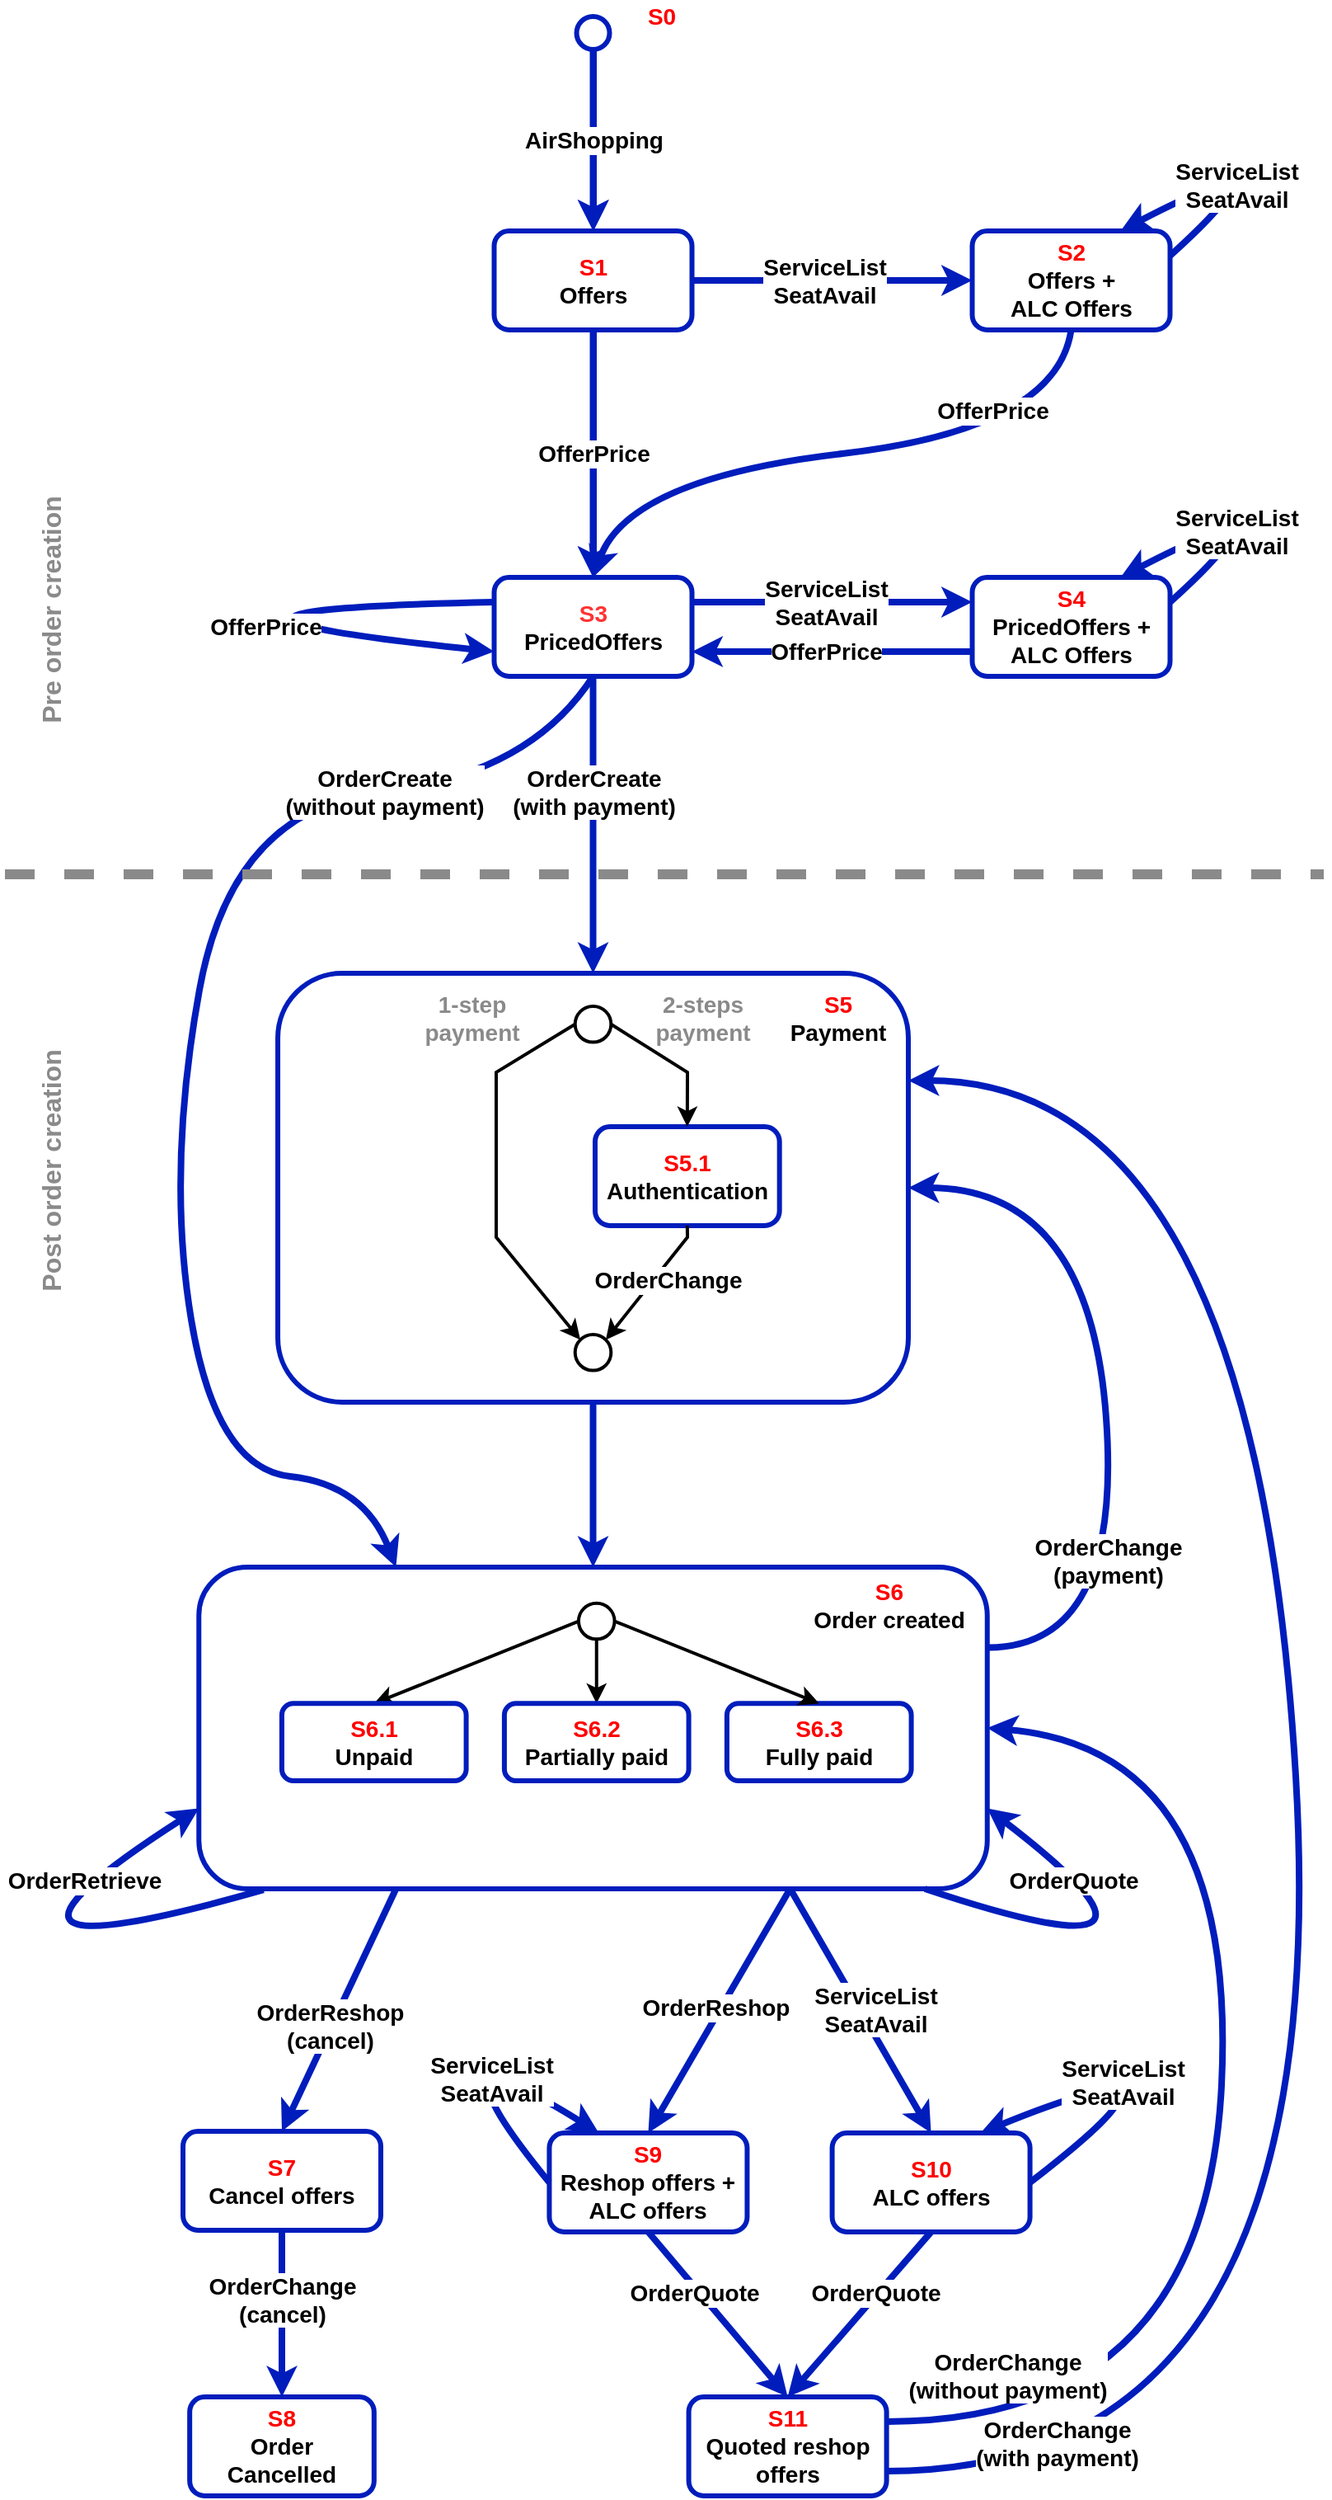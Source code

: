 <mxfile version="15.4.0" type="device"><diagram id="KD7VaXHHxkPmZs7YiSUL" name="Page-1"><mxGraphModel dx="2213" dy="1933" grid="1" gridSize="10" guides="1" tooltips="1" connect="1" arrows="1" fold="1" page="0" pageScale="1" pageWidth="850" pageHeight="1100" math="0" shadow="0"><root><mxCell id="0"/><mxCell id="1" parent="0"/><mxCell id="wOv2fU1tBf8WUNWkQAVV-1" value="" style="rounded=1;whiteSpace=wrap;html=1;strokeColor=#001DBC;strokeWidth=3;fillColor=default;fontStyle=1;fontSize=14;" parent="1" vertex="1"><mxGeometry x="127.52" y="500" width="382.48" height="260" as="geometry"/></mxCell><mxCell id="wOv2fU1tBf8WUNWkQAVV-2" value="OrderCreate&lt;br style=&quot;font-size: 14px&quot;&gt;(with payment)" style="endArrow=classic;html=1;exitX=0.5;exitY=1;exitDx=0;exitDy=0;strokeColor=#001DBC;strokeWidth=4;fillColor=#0050ef;entryX=0.5;entryY=0;entryDx=0;entryDy=0;fontStyle=1;fontSize=14;" parent="1" source="wOv2fU1tBf8WUNWkQAVV-43" target="wOv2fU1tBf8WUNWkQAVV-1" edge="1"><mxGeometry x="-0.222" width="50" height="50" relative="1" as="geometry"><mxPoint x="320.879" y="330" as="sourcePoint"/><mxPoint x="323.08" y="435" as="targetPoint"/><mxPoint as="offset"/></mxGeometry></mxCell><mxCell id="wOv2fU1tBf8WUNWkQAVV-3" value="OrderChange&lt;br style=&quot;font-size: 14px&quot;&gt;(with payment)" style="endArrow=classic;html=1;curved=1;strokeWidth=4;fillColor=#0050ef;strokeColor=#001DBC;entryX=1;entryY=0.25;entryDx=0;entryDy=0;exitX=1;exitY=0.75;exitDx=0;exitDy=0;fontStyle=1;fontSize=14;" parent="1" source="wOv2fU1tBf8WUNWkQAVV-9" target="wOv2fU1tBf8WUNWkQAVV-1" edge="1"><mxGeometry x="-0.846" y="17" width="50" height="50" relative="1" as="geometry"><mxPoint x="920" y="1350" as="sourcePoint"/><mxPoint x="365.923" y="1270.5" as="targetPoint"/><Array as="points"><mxPoint x="770" y="1408"/><mxPoint x="720" y="565"/></Array><mxPoint x="1" as="offset"/></mxGeometry></mxCell><mxCell id="wOv2fU1tBf8WUNWkQAVV-4" value="&lt;font color=&quot;#ff0000&quot; style=&quot;font-size: 14px&quot;&gt;&lt;span style=&quot;font-size: 14px&quot;&gt;S9&lt;/span&gt;&lt;/font&gt;&lt;br style=&quot;font-size: 14px&quot;&gt;Reshop offers + ALC offers" style="rounded=1;whiteSpace=wrap;html=1;strokeWidth=3;strokeColor=#001DBC;fillColor=default;fontStyle=1;fontSize=14;" parent="1" vertex="1"><mxGeometry x="292.22" y="1203.0" width="120" height="60" as="geometry"/></mxCell><mxCell id="wOv2fU1tBf8WUNWkQAVV-5" value="&lt;font color=&quot;#ff0000&quot; style=&quot;font-size: 14px&quot;&gt;&lt;span style=&quot;font-size: 14px&quot;&gt;S10&lt;/span&gt;&lt;/font&gt;&lt;br style=&quot;font-size: 14px&quot;&gt;ALC offers" style="rounded=1;whiteSpace=wrap;html=1;strokeWidth=3;strokeColor=#001DBC;fillColor=default;fontStyle=1;fontSize=14;" parent="1" vertex="1"><mxGeometry x="463.799" y="1203.0" width="120" height="60" as="geometry"/></mxCell><mxCell id="wOv2fU1tBf8WUNWkQAVV-6" value="ServiceList&lt;br style=&quot;font-size: 14px;&quot;&gt;SeatAvail" style="endArrow=classic;html=1;strokeWidth=4;fillColor=#0050ef;strokeColor=#001DBC;rounded=0;exitX=0.75;exitY=1;exitDx=0;exitDy=0;entryX=0.5;entryY=0;entryDx=0;entryDy=0;fontStyle=1;fontSize=14;" parent="1" source="wOv2fU1tBf8WUNWkQAVV-27" target="wOv2fU1tBf8WUNWkQAVV-5" edge="1"><mxGeometry x="0.034" y="8" width="50" height="50" relative="1" as="geometry"><mxPoint x="176" y="1235" as="sourcePoint"/><mxPoint x="7" y="1335" as="targetPoint"/><Array as="points"/><mxPoint as="offset"/></mxGeometry></mxCell><mxCell id="wOv2fU1tBf8WUNWkQAVV-7" value="OrderReshop" style="endArrow=classic;html=1;strokeWidth=4;fillColor=#0050ef;strokeColor=#001DBC;entryX=0.5;entryY=0;entryDx=0;entryDy=0;exitX=0.75;exitY=1;exitDx=0;exitDy=0;curved=1;fontStyle=1;fontSize=14;" parent="1" source="wOv2fU1tBf8WUNWkQAVV-27" target="wOv2fU1tBf8WUNWkQAVV-4" edge="1"><mxGeometry x="-0.006" y="-3" width="50" height="50" relative="1" as="geometry"><mxPoint x="192" y="1245" as="sourcePoint"/><mxPoint x="17" y="1345" as="targetPoint"/><Array as="points"/><mxPoint as="offset"/></mxGeometry></mxCell><mxCell id="wOv2fU1tBf8WUNWkQAVV-8" value="OrderReshop&lt;br style=&quot;font-size: 14px;&quot;&gt;(cancel)" style="endArrow=classic;html=1;strokeWidth=4;fillColor=#0050ef;strokeColor=#001DBC;exitX=0.25;exitY=1;exitDx=0;exitDy=0;entryX=0.5;entryY=0;entryDx=0;entryDy=0;curved=1;fontStyle=1;fontSize=14;" parent="1" source="wOv2fU1tBf8WUNWkQAVV-27" target="wOv2fU1tBf8WUNWkQAVV-15" edge="1"><mxGeometry x="0.131" y="-1" width="50" height="50" relative="1" as="geometry"><mxPoint x="180" y="1235" as="sourcePoint"/><mxPoint x="550.004" y="1265.0" as="targetPoint"/><Array as="points"/><mxPoint as="offset"/></mxGeometry></mxCell><mxCell id="wOv2fU1tBf8WUNWkQAVV-9" value="&lt;font color=&quot;#ff0000&quot; style=&quot;font-size: 14px&quot;&gt;&lt;span style=&quot;font-size: 14px&quot;&gt;S11&lt;/span&gt;&lt;/font&gt;&lt;br style=&quot;font-size: 14px&quot;&gt;Quoted reshop offers" style="rounded=1;whiteSpace=wrap;html=1;strokeWidth=3;strokeColor=#001DBC;fillColor=default;fontStyle=1;fontSize=14;" parent="1" vertex="1"><mxGeometry x="376.799" y="1363" width="120" height="60" as="geometry"/></mxCell><mxCell id="wOv2fU1tBf8WUNWkQAVV-10" value="OrderQuote&lt;br style=&quot;font-size: 14px;&quot;&gt;" style="endArrow=classic;html=1;exitX=0.5;exitY=1;exitDx=0;exitDy=0;rounded=0;strokeWidth=4;fillColor=#0050ef;strokeColor=#001DBC;entryX=0.5;entryY=0;entryDx=0;entryDy=0;fontStyle=1;fontSize=14;" parent="1" source="wOv2fU1tBf8WUNWkQAVV-5" target="wOv2fU1tBf8WUNWkQAVV-9" edge="1"><mxGeometry x="-0.244" y="-1" width="50" height="50" relative="1" as="geometry"><mxPoint x="420.36" y="1311.0" as="sourcePoint"/><mxPoint x="420.36" y="1431" as="targetPoint"/><Array as="points"/><mxPoint as="offset"/></mxGeometry></mxCell><mxCell id="wOv2fU1tBf8WUNWkQAVV-11" value="OrderQuote&lt;br style=&quot;font-size: 14px;&quot;&gt;" style="endArrow=classic;html=1;rounded=0;strokeWidth=4;fillColor=#0050ef;strokeColor=#001DBC;exitX=0.5;exitY=1;exitDx=0;exitDy=0;entryX=0.5;entryY=0;entryDx=0;entryDy=0;fontStyle=1;fontSize=14;" parent="1" source="wOv2fU1tBf8WUNWkQAVV-4" target="wOv2fU1tBf8WUNWkQAVV-9" edge="1"><mxGeometry x="-0.295" y="-3" width="50" height="50" relative="1" as="geometry"><mxPoint x="652.84" y="1331" as="sourcePoint"/><mxPoint x="604.84" y="1431" as="targetPoint"/><Array as="points"/><mxPoint as="offset"/></mxGeometry></mxCell><mxCell id="wOv2fU1tBf8WUNWkQAVV-12" value="&lt;font color=&quot;#ff0000&quot; style=&quot;font-size: 14px&quot;&gt;&lt;span style=&quot;font-size: 14px&quot;&gt;S8&lt;br style=&quot;font-size: 14px&quot;&gt;&lt;/span&gt;&lt;/font&gt;Order&lt;br&gt;Cancelled" style="rounded=1;whiteSpace=wrap;html=1;strokeColor=#001DBC;strokeWidth=3;fillColor=default;fontStyle=1;fontSize=14;" parent="1" vertex="1"><mxGeometry x="74.08" y="1363" width="111.837" height="60" as="geometry"/></mxCell><mxCell id="wOv2fU1tBf8WUNWkQAVV-13" value="ServiceList&lt;br style=&quot;font-size: 14px;&quot;&gt;SeatAvail" style="endArrow=classic;html=1;exitX=0;exitY=0.5;exitDx=0;exitDy=0;curved=1;strokeColor=#001DBC;fillColor=#0050ef;strokeWidth=4;entryX=0.25;entryY=0;entryDx=0;entryDy=0;fontStyle=1;fontSize=14;" parent="1" source="wOv2fU1tBf8WUNWkQAVV-4" target="wOv2fU1tBf8WUNWkQAVV-4" edge="1"><mxGeometry x="0.442" y="-7" width="50" height="50" relative="1" as="geometry"><mxPoint x="318.059" y="1138" as="sourcePoint"/><mxPoint x="350.46" y="1144" as="targetPoint"/><Array as="points"><mxPoint x="210.46" y="1133"/></Array><mxPoint as="offset"/></mxGeometry></mxCell><mxCell id="wOv2fU1tBf8WUNWkQAVV-14" value="OrderChange&lt;br style=&quot;font-size: 14px;&quot;&gt;(cancel)" style="endArrow=classic;html=1;entryX=0.5;entryY=0;entryDx=0;entryDy=0;strokeWidth=4;fillColor=#0050ef;strokeColor=#001DBC;rounded=0;exitX=0.5;exitY=1;exitDx=0;exitDy=0;fontStyle=1;fontSize=14;" parent="1" source="wOv2fU1tBf8WUNWkQAVV-15" target="wOv2fU1tBf8WUNWkQAVV-12" edge="1"><mxGeometry x="-0.167" width="50" height="50" relative="1" as="geometry"><mxPoint x="824.12" y="1261.5" as="sourcePoint"/><mxPoint x="714.124" y="1251.0" as="targetPoint"/><Array as="points"/><mxPoint as="offset"/></mxGeometry></mxCell><mxCell id="wOv2fU1tBf8WUNWkQAVV-15" value="&lt;font color=&quot;#ff0000&quot; style=&quot;font-size: 14px&quot;&gt;&lt;span style=&quot;font-size: 14px&quot;&gt;S7&lt;/span&gt;&lt;/font&gt;&lt;br style=&quot;font-size: 14px&quot;&gt;Cancel offers" style="rounded=1;whiteSpace=wrap;html=1;strokeWidth=3;strokeColor=#001DBC;fillColor=default;fontStyle=1;fontSize=14;" parent="1" vertex="1"><mxGeometry x="69.999" y="1202.0" width="120" height="60" as="geometry"/></mxCell><mxCell id="wOv2fU1tBf8WUNWkQAVV-16" value="" style="endArrow=classic;html=1;strokeWidth=2;rounded=0;strokeColor=#000000;entryX=0;entryY=0;entryDx=0;entryDy=0;exitX=0;exitY=0.5;exitDx=0;exitDy=0;fontStyle=1;fontSize=14;" parent="1" source="MYfRt2gC5JGG-6EKi35m-5" target="MYfRt2gC5JGG-6EKi35m-3" edge="1"><mxGeometry x="-0.289" y="41" width="50" height="50" relative="1" as="geometry"><mxPoint x="310.993" y="534.905" as="sourcePoint"/><mxPoint x="310.993" y="723.095" as="targetPoint"/><Array as="points"><mxPoint x="260" y="560"/><mxPoint x="260" y="660"/></Array><mxPoint as="offset"/></mxGeometry></mxCell><mxCell id="wOv2fU1tBf8WUNWkQAVV-18" value="&lt;font color=&quot;#ff0000&quot; style=&quot;font-size: 14px;&quot;&gt;&lt;span style=&quot;font-size: 14px;&quot;&gt;S5&lt;br style=&quot;font-size: 14px;&quot;&gt;&lt;/span&gt;&lt;/font&gt;Payment" style="text;html=1;strokeColor=none;fillColor=none;align=center;verticalAlign=middle;whiteSpace=wrap;rounded=0;fontStyle=1;fontSize=14;" parent="1" vertex="1"><mxGeometry x="439.32" y="511.81" width="57.48" height="30" as="geometry"/></mxCell><mxCell id="wOv2fU1tBf8WUNWkQAVV-20" value="&lt;span style=&quot;font-size: 14px&quot;&gt;&lt;font color=&quot;#ff0000&quot; style=&quot;font-size: 14px&quot;&gt;S5.1&lt;/font&gt;&lt;/span&gt;&lt;br style=&quot;font-size: 14px&quot;&gt;Authentication" style="rounded=1;whiteSpace=wrap;html=1;strokeColor=#001DBC;strokeWidth=3;fillColor=default;fontStyle=1;fontSize=14;" parent="1" vertex="1"><mxGeometry x="320.004" y="593" width="111.837" height="60" as="geometry"/></mxCell><mxCell id="wOv2fU1tBf8WUNWkQAVV-21" value="OrderChange" style="endArrow=classic;html=1;exitX=0.5;exitY=1;exitDx=0;exitDy=0;strokeWidth=2;fillColor=#0050ef;strokeColor=#000000;rounded=0;entryX=1;entryY=0;entryDx=0;entryDy=0;fontStyle=1;fontSize=14;" parent="1" source="wOv2fU1tBf8WUNWkQAVV-20" target="MYfRt2gC5JGG-6EKi35m-3" edge="1"><mxGeometry x="-0.186" y="7" width="50" height="50" relative="1" as="geometry"><mxPoint x="336.708" y="540.94" as="sourcePoint"/><mxPoint x="330.764" y="723.095" as="targetPoint"/><Array as="points"><mxPoint x="376" y="660"/></Array><mxPoint as="offset"/></mxGeometry></mxCell><mxCell id="wOv2fU1tBf8WUNWkQAVV-22" value="&lt;span style=&quot;font-size: 14px&quot;&gt;&lt;font style=&quot;font-size: 14px&quot;&gt;1-step&lt;br&gt;payment&lt;br style=&quot;font-size: 14px&quot;&gt;&lt;/font&gt;&lt;/span&gt;" style="text;html=1;align=center;verticalAlign=middle;resizable=0;points=[];autosize=1;fillColor=none;strokeColor=none;fontStyle=1;fontSize=14;fontColor=#8A8A8A;" parent="1" vertex="1"><mxGeometry x="210.0" y="506.81" width="70" height="40" as="geometry"/></mxCell><mxCell id="wOv2fU1tBf8WUNWkQAVV-23" value="" style="endArrow=classic;html=1;strokeWidth=2;fillColor=#f5f5f5;strokeColor=#000000;entryX=0.5;entryY=0;entryDx=0;entryDy=0;rounded=0;exitX=1;exitY=0.5;exitDx=0;exitDy=0;fontStyle=1;fontSize=14;" parent="1" source="MYfRt2gC5JGG-6EKi35m-5" target="wOv2fU1tBf8WUNWkQAVV-20" edge="1"><mxGeometry x="-0.289" y="41" width="50" height="50" relative="1" as="geometry"><mxPoint x="330.764" y="534.905" as="sourcePoint"/><mxPoint x="370.939" y="564.96" as="targetPoint"/><Array as="points"><mxPoint x="376" y="560"/></Array><mxPoint as="offset"/></mxGeometry></mxCell><mxCell id="wOv2fU1tBf8WUNWkQAVV-25" value="" style="endArrow=classic;html=1;exitX=0.5;exitY=1;exitDx=0;exitDy=0;strokeWidth=4;entryX=0.5;entryY=0;entryDx=0;entryDy=0;rounded=0;strokeColor=#001DBC;fillColor=#0050ef;fontStyle=1;fontSize=14;" parent="1" source="wOv2fU1tBf8WUNWkQAVV-1" target="wOv2fU1tBf8WUNWkQAVV-27" edge="1"><mxGeometry x="-0.289" y="41" width="50" height="50" relative="1" as="geometry"><mxPoint x="278.844" y="920.005" as="sourcePoint"/><mxPoint x="317.959" y="950.14" as="targetPoint"/><Array as="points"/><mxPoint as="offset"/></mxGeometry></mxCell><mxCell id="wOv2fU1tBf8WUNWkQAVV-26" value="OrderChange&lt;br style=&quot;font-size: 14px&quot;&gt;(payment)" style="endArrow=classic;html=1;curved=1;strokeWidth=4;fillColor=#0050ef;strokeColor=#001DBC;entryX=1;entryY=0.5;entryDx=0;entryDy=0;exitX=1;exitY=0.25;exitDx=0;exitDy=0;fontStyle=1;fontSize=14;" parent="1" source="wOv2fU1tBf8WUNWkQAVV-27" target="wOv2fU1tBf8WUNWkQAVV-1" edge="1"><mxGeometry x="-0.423" y="5" width="50" height="50" relative="1" as="geometry"><mxPoint x="-50.001" y="1700" as="sourcePoint"/><mxPoint x="155.679" y="632.5" as="targetPoint"/><Array as="points"><mxPoint x="640" y="909"/><mxPoint x="620" y="630"/></Array><mxPoint as="offset"/></mxGeometry></mxCell><mxCell id="wOv2fU1tBf8WUNWkQAVV-27" value="" style="rounded=1;whiteSpace=wrap;html=1;strokeColor=#001DBC;strokeWidth=3;fillColor=default;fontStyle=1;fontSize=14;" parent="1" vertex="1"><mxGeometry x="79.64" y="860" width="478.24" height="195" as="geometry"/></mxCell><mxCell id="wOv2fU1tBf8WUNWkQAVV-28" value="&lt;span style=&quot;font-size: 14px;&quot;&gt;&lt;font color=&quot;#ff0000&quot; style=&quot;font-size: 14px;&quot;&gt;S6&lt;/font&gt;&lt;/span&gt;&lt;br style=&quot;font-size: 14px;&quot;&gt;Order created" style="text;html=1;strokeColor=none;fillColor=none;align=center;verticalAlign=middle;whiteSpace=wrap;rounded=0;fontStyle=1;fontSize=14;" parent="1" vertex="1"><mxGeometry x="447.001" y="871.7" width="102.517" height="23.4" as="geometry"/></mxCell><mxCell id="wOv2fU1tBf8WUNWkQAVV-29" value="&lt;span style=&quot;font-size: 14px;&quot;&gt;&lt;font color=&quot;#ff0000&quot; style=&quot;font-size: 14px;&quot;&gt;S50.1&lt;/font&gt;&lt;/span&gt;&lt;br style=&quot;font-size: 14px;&quot;&gt;Unpaid" style="rounded=1;whiteSpace=wrap;html=1;strokeColor=#001DBC;strokeWidth=2;dashed=1;fillColor=default;fontStyle=1;fontSize=14;" parent="1" vertex="1"><mxGeometry x="129.998" y="942.68" width="111.837" height="46.8" as="geometry"/></mxCell><mxCell id="wOv2fU1tBf8WUNWkQAVV-30" value="" style="endArrow=classic;html=1;exitX=0;exitY=0.5;exitDx=0;exitDy=0;curved=1;strokeWidth=2;fillColor=#f5f5f5;strokeColor=#000000;entryX=0.5;entryY=0;entryDx=0;entryDy=0;fontStyle=1;fontSize=14;" parent="1" source="wOv2fU1tBf8WUNWkQAVV-31" target="wOv2fU1tBf8WUNWkQAVV-29" edge="1"><mxGeometry x="-22.16" y="860" width="50" height="50" as="geometry"><mxPoint x="192.75" y="820.968" as="sourcePoint"/><mxPoint x="37.324" y="727.79" as="targetPoint"/><Array as="points"/><mxPoint as="offset"/></mxGeometry></mxCell><mxCell id="wOv2fU1tBf8WUNWkQAVV-31" value="" style="ellipse;whiteSpace=wrap;html=1;aspect=fixed;fillColor=default;strokeColor=#000000;strokeWidth=2;fontStyle=1;fontSize=14;" parent="1" vertex="1"><mxGeometry x="309.974" y="881.871" width="21.808" height="21.808" as="geometry"/></mxCell><mxCell id="wOv2fU1tBf8WUNWkQAVV-32" value="&lt;span style=&quot;font-size: 14px;&quot;&gt;&lt;font color=&quot;#ff0000&quot; style=&quot;font-size: 14px;&quot;&gt;S6.3&lt;/font&gt;&lt;/span&gt;&lt;br style=&quot;font-size: 14px;&quot;&gt;Fully paid" style="rounded=1;whiteSpace=wrap;html=1;strokeColor=#001DBC;strokeWidth=3;fillColor=default;fontStyle=1;fontSize=14;" parent="1" vertex="1"><mxGeometry x="399.956" y="942.68" width="111.837" height="46.8" as="geometry"/></mxCell><mxCell id="wOv2fU1tBf8WUNWkQAVV-33" value="" style="endArrow=classic;html=1;exitX=0.5;exitY=1;exitDx=0;exitDy=0;curved=1;strokeWidth=2;fillColor=#f5f5f5;strokeColor=#000000;entryX=0.5;entryY=0;entryDx=0;entryDy=0;fontStyle=1;fontSize=14;" parent="1" source="wOv2fU1tBf8WUNWkQAVV-31" target="wOv2fU1tBf8WUNWkQAVV-40" edge="1"><mxGeometry x="-22.16" y="860" width="50" height="50" as="geometry"><mxPoint x="336.02" y="891.995" as="sourcePoint"/><mxPoint x="169.235" y="941.9" as="targetPoint"/><Array as="points"/><mxPoint as="offset"/></mxGeometry></mxCell><mxCell id="wOv2fU1tBf8WUNWkQAVV-34" value="" style="endArrow=classic;html=1;exitX=1;exitY=0.5;exitDx=0;exitDy=0;curved=1;strokeWidth=2;fillColor=#f5f5f5;strokeColor=#000000;entryX=0.5;entryY=0;entryDx=0;entryDy=0;fontStyle=1;fontSize=14;" parent="1" source="wOv2fU1tBf8WUNWkQAVV-31" target="wOv2fU1tBf8WUNWkQAVV-32" edge="1"><mxGeometry x="-22.16" y="860" width="50" height="50" as="geometry"><mxPoint x="346.02" y="899.795" as="sourcePoint"/><mxPoint x="179.235" y="949.7" as="targetPoint"/><Array as="points"/><mxPoint as="offset"/></mxGeometry></mxCell><mxCell id="wOv2fU1tBf8WUNWkQAVV-35" value="ServiceList&lt;br style=&quot;font-size: 14px;&quot;&gt;SeatAvail" style="endArrow=classic;html=1;curved=1;strokeColor=#001DBC;fillColor=#0050ef;strokeWidth=4;entryX=0.75;entryY=0;entryDx=0;entryDy=0;exitX=1;exitY=0.5;exitDx=0;exitDy=0;fontStyle=1;fontSize=14;" parent="1" source="wOv2fU1tBf8WUNWkQAVV-5" target="wOv2fU1tBf8WUNWkQAVV-5" edge="1"><mxGeometry x="0.408" y="5" width="50" height="50" relative="1" as="geometry"><mxPoint x="592.28" y="1218" as="sourcePoint"/><mxPoint x="581.28" y="1164" as="targetPoint"/><Array as="points"><mxPoint x="701.28" y="1143"/></Array><mxPoint y="-1" as="offset"/></mxGeometry></mxCell><mxCell id="wOv2fU1tBf8WUNWkQAVV-36" value="OrderRetrieve" style="endArrow=classic;html=1;curved=1;strokeColor=#001DBC;fillColor=#0050ef;strokeWidth=4;exitX=0.082;exitY=1.003;exitDx=0;exitDy=0;exitPerimeter=0;entryX=0;entryY=0.75;entryDx=0;entryDy=0;fontStyle=1;fontSize=14;" parent="1" source="wOv2fU1tBf8WUNWkQAVV-27" target="wOv2fU1tBf8WUNWkQAVV-27" edge="1"><mxGeometry width="50" height="50" as="geometry"><mxPoint x="567.84" y="918.75" as="sourcePoint"/><mxPoint x="83" y="1018" as="targetPoint"/><Array as="points"><mxPoint x="-90" y="1115"/></Array><mxPoint x="-89" y="19" as="offset"/></mxGeometry></mxCell><mxCell id="wOv2fU1tBf8WUNWkQAVV-37" value="OrderCreate&lt;br style=&quot;font-size: 14px&quot;&gt;(without payment)" style="endArrow=classic;html=1;strokeColor=#001DBC;strokeWidth=4;fillColor=#0050ef;entryX=0.25;entryY=0;entryDx=0;entryDy=0;curved=1;exitX=0.5;exitY=1;exitDx=0;exitDy=0;fontStyle=1;fontSize=14;" parent="1" source="wOv2fU1tBf8WUNWkQAVV-43" target="wOv2fU1tBf8WUNWkQAVV-27" edge="1"><mxGeometry x="-0.601" width="50" height="50" relative="1" as="geometry"><mxPoint x="320" y="330" as="sourcePoint"/><mxPoint x="-140" y="680" as="targetPoint"/><mxPoint as="offset"/><Array as="points"><mxPoint x="280" y="380"/><mxPoint x="100" y="400"/><mxPoint x="60" y="620"/><mxPoint x="90" y="800"/><mxPoint x="180" y="810"/></Array></mxGeometry></mxCell><mxCell id="wOv2fU1tBf8WUNWkQAVV-38" value="OrderChange&lt;br style=&quot;font-size: 14px&quot;&gt;(without payment)" style="endArrow=classic;html=1;curved=1;strokeColor=#001DBC;fillColor=#0050ef;strokeWidth=4;entryX=1;entryY=0.5;entryDx=0;entryDy=0;fontStyle=1;fontSize=14;exitX=1;exitY=0.25;exitDx=0;exitDy=0;" parent="1" source="wOv2fU1tBf8WUNWkQAVV-9" target="wOv2fU1tBf8WUNWkQAVV-27" edge="1"><mxGeometry width="50" height="50" as="geometry"><mxPoint x="500" y="1466" as="sourcePoint"/><mxPoint x="98.78" y="1027.755" as="targetPoint"/><Array as="points"><mxPoint x="690" y="1378"/><mxPoint x="710" y="970"/></Array><mxPoint x="43" y="182" as="offset"/></mxGeometry></mxCell><mxCell id="wOv2fU1tBf8WUNWkQAVV-39" value="OrderQuote" style="endArrow=classic;html=1;curved=1;strokeColor=#001DBC;fillColor=#0050ef;strokeWidth=4;exitX=0.921;exitY=1;exitDx=0;exitDy=0;exitPerimeter=0;entryX=1;entryY=0.75;entryDx=0;entryDy=0;fontStyle=1;fontSize=14;" parent="1" source="wOv2fU1tBf8WUNWkQAVV-27" target="wOv2fU1tBf8WUNWkQAVV-27" edge="1"><mxGeometry width="50" height="50" as="geometry"><mxPoint x="139.975" y="1065.975" as="sourcePoint"/><mxPoint x="91.759" y="1016.25" as="targetPoint"/><Array as="points"><mxPoint x="700" y="1115"/></Array><mxPoint x="71" y="19" as="offset"/></mxGeometry></mxCell><mxCell id="wOv2fU1tBf8WUNWkQAVV-40" value="&lt;span style=&quot;font-size: 14px;&quot;&gt;&lt;font color=&quot;#ff0000&quot; style=&quot;font-size: 14px;&quot;&gt;S6.2&lt;/font&gt;&lt;/span&gt;&lt;br style=&quot;font-size: 14px;&quot;&gt;Partially paid" style="rounded=1;whiteSpace=wrap;html=1;strokeColor=#001DBC;strokeWidth=3;fillColor=default;fontStyle=1;fontSize=14;" parent="1" vertex="1"><mxGeometry x="264.96" y="942.68" width="111.837" height="46.8" as="geometry"/></mxCell><mxCell id="wOv2fU1tBf8WUNWkQAVV-41" value="&lt;span style=&quot;font-size: 14px;&quot;&gt;&lt;font color=&quot;#ff0000&quot; style=&quot;font-size: 14px;&quot;&gt;S6.1&lt;/font&gt;&lt;/span&gt;&lt;br style=&quot;font-size: 14px;&quot;&gt;Unpaid" style="rounded=1;whiteSpace=wrap;html=1;strokeColor=#001DBC;strokeWidth=3;fillColor=default;fontStyle=1;fontSize=14;" parent="1" vertex="1"><mxGeometry x="129.958" y="942.68" width="111.837" height="46.8" as="geometry"/></mxCell><mxCell id="wOv2fU1tBf8WUNWkQAVV-42" value="&lt;p style=&quot;line-height: 100%; font-size: 14px;&quot;&gt;&lt;span style=&quot;line-height: 120%; font-size: 14px;&quot;&gt;&lt;font color=&quot;#ff0000&quot; style=&quot;font-size: 14px;&quot;&gt;S1&lt;br style=&quot;font-size: 14px;&quot;&gt;&lt;/font&gt;Offers&lt;/span&gt;&lt;/p&gt;" style="rounded=1;whiteSpace=wrap;html=1;strokeWidth=3;strokeColor=#001DBC;fillColor=default;fontStyle=1;fontSize=14;" parent="1" vertex="1"><mxGeometry x="258.759" y="50" width="120" height="60" as="geometry"/></mxCell><mxCell id="wOv2fU1tBf8WUNWkQAVV-43" value="&lt;span style=&quot;font-size: 14px;&quot;&gt;&lt;font color=&quot;#ff3333&quot; style=&quot;font-size: 14px;&quot;&gt;S3&lt;/font&gt;&lt;/span&gt;&lt;br style=&quot;font-size: 14px;&quot;&gt;PricedOffers" style="rounded=1;whiteSpace=wrap;html=1;strokeColor=#001DBC;strokeWidth=3;fillColor=default;fontSize=14;fontStyle=1" parent="1" vertex="1"><mxGeometry x="258.759" y="260" width="120" height="60" as="geometry"/></mxCell><mxCell id="wOv2fU1tBf8WUNWkQAVV-44" value="OfferPrice" style="endArrow=classic;html=1;entryX=0.5;entryY=0;entryDx=0;entryDy=0;strokeColor=#001DBC;strokeWidth=4;fillColor=#0050ef;fontStyle=1;fontSize=14;" parent="1" source="wOv2fU1tBf8WUNWkQAVV-42" target="wOv2fU1tBf8WUNWkQAVV-43" edge="1"><mxGeometry width="50" height="50" relative="1" as="geometry"><mxPoint x="585.719" y="380" as="sourcePoint"/><mxPoint x="635.719" y="330" as="targetPoint"/></mxGeometry></mxCell><mxCell id="wOv2fU1tBf8WUNWkQAVV-45" value="" style="ellipse;whiteSpace=wrap;html=1;aspect=fixed;fillColor=default;strokeColor=#001DBC;strokeWidth=3;fontStyle=1;fontSize=14;" parent="1" vertex="1"><mxGeometry x="308.759" y="-80" width="20" height="20" as="geometry"/></mxCell><mxCell id="wOv2fU1tBf8WUNWkQAVV-46" value="AirShopping" style="endArrow=classic;html=1;entryX=0.5;entryY=0;entryDx=0;entryDy=0;exitX=0.5;exitY=1;exitDx=0;exitDy=0;strokeColor=#001DBC;strokeWidth=4;fillColor=#0050ef;fontStyle=1;fontSize=14;" parent="1" source="wOv2fU1tBf8WUNWkQAVV-45" target="wOv2fU1tBf8WUNWkQAVV-42" edge="1"><mxGeometry width="50" height="50" relative="1" as="geometry"><mxPoint x="325.719" y="-40" as="sourcePoint"/><mxPoint x="330.719" y="270" as="targetPoint"/></mxGeometry></mxCell><mxCell id="wOv2fU1tBf8WUNWkQAVV-47" value="&lt;span style=&quot;font-size: 14px; line-height: 120%;&quot;&gt;&lt;font color=&quot;#ff0000&quot; style=&quot;font-size: 14px;&quot;&gt;S2&lt;/font&gt;&lt;br style=&quot;font-size: 14px;&quot;&gt;Offers +&lt;br style=&quot;font-size: 14px;&quot;&gt;ALC Offers&lt;/span&gt;" style="rounded=1;whiteSpace=wrap;html=1;strokeWidth=3;strokeColor=#001DBC;fillColor=default;fontStyle=1;fontSize=14;" parent="1" vertex="1"><mxGeometry x="548.759" y="50" width="120" height="60" as="geometry"/></mxCell><mxCell id="wOv2fU1tBf8WUNWkQAVV-48" value="OfferPrice" style="endArrow=classic;html=1;exitX=0.5;exitY=1;exitDx=0;exitDy=0;curved=1;strokeColor=#001DBC;fillColor=#0050ef;strokeWidth=4;entryX=0.5;entryY=0;entryDx=0;entryDy=0;fontStyle=1;fontSize=14;" parent="1" source="wOv2fU1tBf8WUNWkQAVV-47" target="wOv2fU1tBf8WUNWkQAVV-43" edge="1"><mxGeometry x="-0.486" y="-15" width="50" height="50" relative="1" as="geometry"><mxPoint x="575.719" y="210" as="sourcePoint"/><mxPoint x="380.719" y="290" as="targetPoint"/><Array as="points"><mxPoint x="600" y="170"/><mxPoint x="340" y="200"/></Array><mxPoint x="1" as="offset"/></mxGeometry></mxCell><mxCell id="wOv2fU1tBf8WUNWkQAVV-49" value="&lt;span style=&quot;font-size: 14px;&quot;&gt;ServiceList&lt;br style=&quot;font-size: 14px;&quot;&gt;SeatAvail&lt;/span&gt;" style="endArrow=classic;html=1;entryX=0;entryY=0.5;entryDx=0;entryDy=0;exitX=1;exitY=0.5;exitDx=0;exitDy=0;curved=1;strokeColor=#001DBC;fillColor=#0050ef;strokeWidth=4;fontStyle=1;fontSize=14;" parent="1" source="wOv2fU1tBf8WUNWkQAVV-42" target="wOv2fU1tBf8WUNWkQAVV-47" edge="1"><mxGeometry x="-0.059" width="50" height="50" relative="1" as="geometry"><mxPoint x="385.719" y="90" as="sourcePoint"/><mxPoint x="330.719" y="270" as="targetPoint"/><Array as="points"/><mxPoint as="offset"/></mxGeometry></mxCell><mxCell id="wOv2fU1tBf8WUNWkQAVV-50" value="&lt;font style=&quot;font-size: 14px;&quot;&gt;&lt;span style=&quot;font-size: 14px;&quot;&gt;ServiceList&lt;br style=&quot;font-size: 14px;&quot;&gt;SeatAvail&lt;/span&gt;&lt;/font&gt;" style="endArrow=classic;html=1;exitX=1;exitY=0.25;exitDx=0;exitDy=0;entryX=0.75;entryY=0;entryDx=0;entryDy=0;curved=1;strokeColor=#001DBC;fillColor=#0050ef;strokeWidth=4;fontStyle=1;fontSize=14;" parent="1" source="wOv2fU1tBf8WUNWkQAVV-47" target="wOv2fU1tBf8WUNWkQAVV-47" edge="1"><mxGeometry x="-0.499" y="5" width="50" height="50" relative="1" as="geometry"><mxPoint x="805.719" y="150" as="sourcePoint"/><mxPoint x="655.719" y="200" as="targetPoint"/><Array as="points"><mxPoint x="748.76" y="-7.5"/></Array><mxPoint x="1" as="offset"/></mxGeometry></mxCell><mxCell id="wOv2fU1tBf8WUNWkQAVV-51" value="&lt;span style=&quot;font-size: 14px;&quot;&gt;&lt;font color=&quot;#ff0000&quot; style=&quot;font-size: 14px;&quot;&gt;S4&lt;/font&gt;&lt;/span&gt;&lt;br style=&quot;font-size: 14px;&quot;&gt;PricedOffers +&lt;br style=&quot;font-size: 14px;&quot;&gt;ALC Offers" style="rounded=1;whiteSpace=wrap;html=1;strokeColor=#001DBC;strokeWidth=3;fillColor=default;fontSize=14;fontStyle=1" parent="1" vertex="1"><mxGeometry x="548.759" y="260" width="120" height="60" as="geometry"/></mxCell><mxCell id="wOv2fU1tBf8WUNWkQAVV-52" value="ServiceList&lt;br style=&quot;font-size: 14px;&quot;&gt;SeatAvail" style="endArrow=classic;html=1;curved=1;strokeColor=#001DBC;strokeWidth=4;fillColor=#0050ef;entryX=0;entryY=0.25;entryDx=0;entryDy=0;exitX=1;exitY=0.25;exitDx=0;exitDy=0;fontStyle=1;fontSize=14;" parent="1" source="wOv2fU1tBf8WUNWkQAVV-43" target="wOv2fU1tBf8WUNWkQAVV-51" edge="1"><mxGeometry x="-0.044" width="50" height="50" relative="1" as="geometry"><mxPoint x="398.76" y="352.5" as="sourcePoint"/><mxPoint x="98.76" y="152.5" as="targetPoint"/><Array as="points"/><mxPoint as="offset"/></mxGeometry></mxCell><mxCell id="wOv2fU1tBf8WUNWkQAVV-53" value="OfferPrice" style="endArrow=classic;html=1;exitX=0;exitY=0.75;exitDx=0;exitDy=0;curved=1;strokeColor=#001DBC;strokeWidth=4;fillColor=#0050ef;entryX=1;entryY=0.75;entryDx=0;entryDy=0;fontStyle=1;fontSize=14;" parent="1" source="wOv2fU1tBf8WUNWkQAVV-51" target="wOv2fU1tBf8WUNWkQAVV-43" edge="1"><mxGeometry x="0.044" width="50" height="50" relative="1" as="geometry"><mxPoint x="-4.281" y="670" as="sourcePoint"/><mxPoint x="438.76" y="260.5" as="targetPoint"/><Array as="points"/><mxPoint as="offset"/></mxGeometry></mxCell><mxCell id="wOv2fU1tBf8WUNWkQAVV-54" value="ServiceList&lt;br style=&quot;font-size: 14px;&quot;&gt;SeatAvail" style="endArrow=classic;html=1;curved=1;strokeColor=#001DBC;fillColor=#0050ef;strokeWidth=4;entryX=0.75;entryY=0;entryDx=0;entryDy=0;exitX=1;exitY=0.25;exitDx=0;exitDy=0;fontStyle=1;fontSize=14;" parent="1" source="wOv2fU1tBf8WUNWkQAVV-51" target="wOv2fU1tBf8WUNWkQAVV-51" edge="1"><mxGeometry x="-0.499" y="5" width="50" height="50" relative="1" as="geometry"><mxPoint x="708.76" y="282.5" as="sourcePoint"/><mxPoint x="628.76" y="242.5" as="targetPoint"/><Array as="points"><mxPoint x="748.76" y="202.5"/></Array><mxPoint x="1" as="offset"/></mxGeometry></mxCell><mxCell id="Cpc0rRBFT5NZsGG7w-Me-1" value="OfferPrice" style="endArrow=classic;html=1;curved=1;strokeColor=#001DBC;fillColor=#0050ef;strokeWidth=4;entryX=0;entryY=0.75;entryDx=0;entryDy=0;exitX=0;exitY=0.25;exitDx=0;exitDy=0;fontStyle=1;fontSize=14;" parent="1" source="wOv2fU1tBf8WUNWkQAVV-43" target="wOv2fU1tBf8WUNWkQAVV-43" edge="1"><mxGeometry x="0.417" width="50" height="50" relative="1" as="geometry"><mxPoint x="149.999" y="272.5" as="sourcePoint"/><mxPoint x="119.999" y="257.5" as="targetPoint"/><Array as="points"><mxPoint x="20" y="280"/></Array><mxPoint as="offset"/></mxGeometry></mxCell><mxCell id="H0PrHip-qgKU0iZXZ-Wl-1" value="&lt;span style=&quot;font-size: 14px;&quot;&gt;&lt;font style=&quot;font-size: 14px;&quot;&gt;AirShopping&lt;/font&gt;&lt;/span&gt;" style="endArrow=classic;html=1;entryX=0.5;entryY=0;entryDx=0;entryDy=0;exitX=0.5;exitY=1;exitDx=0;exitDy=0;strokeColor=#001DBC;strokeWidth=4;fillColor=#0050ef;fontStyle=1;fontSize=14;" parent="1" edge="1"><mxGeometry width="50" height="50" relative="1" as="geometry"><mxPoint x="319.009" y="-60" as="sourcePoint"/><mxPoint x="319.009" y="50" as="targetPoint"/></mxGeometry></mxCell><mxCell id="H0PrHip-qgKU0iZXZ-Wl-2" value="OfferPrice" style="endArrow=classic;html=1;entryX=0.5;entryY=0;entryDx=0;entryDy=0;strokeColor=#001DBC;strokeWidth=4;fillColor=#0050ef;fontStyle=1;fontSize=14;" parent="1" edge="1"><mxGeometry width="50" height="50" relative="1" as="geometry"><mxPoint x="319.009" y="110" as="sourcePoint"/><mxPoint x="319.009" y="260" as="targetPoint"/></mxGeometry></mxCell><mxCell id="H0PrHip-qgKU0iZXZ-Wl-3" value="&lt;font color=&quot;#FF0000&quot; style=&quot;font-size: 14px;&quot;&gt;&lt;span style=&quot;font-size: 14px;&quot;&gt;S0&lt;/span&gt;&lt;/font&gt;" style="text;html=1;align=center;verticalAlign=middle;resizable=0;points=[];autosize=1;strokeColor=none;fillColor=none;fontStyle=1;fontSize=14;" parent="1" vertex="1"><mxGeometry x="345" y="-90" width="30" height="20" as="geometry"/></mxCell><mxCell id="MYfRt2gC5JGG-6EKi35m-3" value="" style="ellipse;whiteSpace=wrap;html=1;aspect=fixed;fillColor=default;strokeColor=#000000;strokeWidth=2;fontStyle=1;fontSize=14;" parent="1" vertex="1"><mxGeometry x="307.854" y="719.001" width="21.808" height="21.808" as="geometry"/></mxCell><mxCell id="MYfRt2gC5JGG-6EKi35m-5" value="" style="ellipse;whiteSpace=wrap;html=1;aspect=fixed;fillColor=default;strokeColor=#000000;strokeWidth=2;fontStyle=1;fontSize=14;" parent="1" vertex="1"><mxGeometry x="307.854" y="520.001" width="21.808" height="21.808" as="geometry"/></mxCell><mxCell id="jwXTfnEm-e2UyVEga1yM-6" value="" style="endArrow=none;dashed=1;html=1;rounded=0;edgeStyle=orthogonalEdgeStyle;strokeColor=#8A8A8A;strokeWidth=6;" parent="1" edge="1"><mxGeometry width="50" height="50" relative="1" as="geometry"><mxPoint x="-38" y="440" as="sourcePoint"/><mxPoint x="762" y="440" as="targetPoint"/><Array as="points"><mxPoint x="-38" y="440"/><mxPoint x="-38" y="440"/></Array></mxGeometry></mxCell><mxCell id="jwXTfnEm-e2UyVEga1yM-7" value="&lt;font style=&quot;font-size: 16px&quot;&gt;Pre order creation&lt;/font&gt;" style="text;html=1;align=center;verticalAlign=middle;resizable=0;points=[];autosize=1;strokeColor=none;fillColor=none;fontStyle=1;rotation=-90;fontColor=#8A8A8A;" parent="1" vertex="1"><mxGeometry x="-85" y="270" width="150" height="20" as="geometry"/></mxCell><mxCell id="jwXTfnEm-e2UyVEga1yM-8" value="&lt;font style=&quot;font-size: 16px&quot;&gt;Post order creation&lt;/font&gt;" style="text;html=1;align=center;verticalAlign=middle;resizable=0;points=[];autosize=1;strokeColor=none;fillColor=none;fontStyle=1;rotation=-90;fontColor=#8A8A8A;" parent="1" vertex="1"><mxGeometry x="-90" y="610" width="160" height="20" as="geometry"/></mxCell><mxCell id="jwXTfnEm-e2UyVEga1yM-14" value="&lt;span style=&quot;font-size: 14px&quot;&gt;&lt;font style=&quot;font-size: 14px&quot;&gt;2-steps&lt;br&gt;payment&lt;br style=&quot;font-size: 14px&quot;&gt;&lt;/font&gt;&lt;/span&gt;" style="text;html=1;align=center;verticalAlign=middle;resizable=0;points=[];autosize=1;fillColor=none;strokeColor=none;fontStyle=1;fontSize=14;fontColor=#8A8A8A;" parent="1" vertex="1"><mxGeometry x="350.0" y="506.81" width="70" height="40" as="geometry"/></mxCell></root></mxGraphModel></diagram></mxfile>